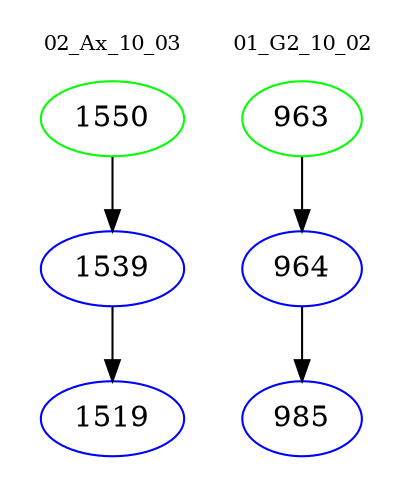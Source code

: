 digraph{
subgraph cluster_0 {
color = white
label = "02_Ax_10_03";
fontsize=10;
T0_1550 [label="1550", color="green"]
T0_1550 -> T0_1539 [color="black"]
T0_1539 [label="1539", color="blue"]
T0_1539 -> T0_1519 [color="black"]
T0_1519 [label="1519", color="blue"]
}
subgraph cluster_1 {
color = white
label = "01_G2_10_02";
fontsize=10;
T1_963 [label="963", color="green"]
T1_963 -> T1_964 [color="black"]
T1_964 [label="964", color="blue"]
T1_964 -> T1_985 [color="black"]
T1_985 [label="985", color="blue"]
}
}
